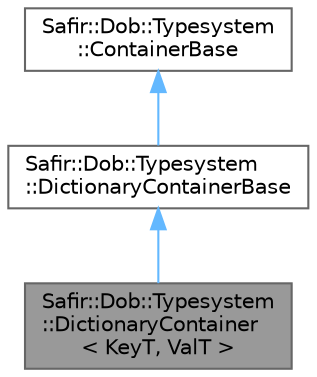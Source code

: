 digraph "Safir::Dob::Typesystem::DictionaryContainer&lt; KeyT, ValT &gt;"
{
 // LATEX_PDF_SIZE
  bgcolor="transparent";
  edge [fontname=Helvetica,fontsize=10,labelfontname=Helvetica,labelfontsize=10];
  node [fontname=Helvetica,fontsize=10,shape=box,height=0.2,width=0.4];
  Node1 [label="Safir::Dob::Typesystem\l::DictionaryContainer\l\< KeyT, ValT \>",height=0.2,width=0.4,color="gray40", fillcolor="grey60", style="filled", fontcolor="black",tooltip="Container class for dictionaries of key value pairs."];
  Node2 -> Node1 [dir="back",color="steelblue1",style="solid"];
  Node2 [label="Safir::Dob::Typesystem\l::DictionaryContainerBase",height=0.2,width=0.4,color="gray40", fillcolor="white", style="filled",URL="$a01423.html",tooltip="Base class for all dictionary containers."];
  Node3 -> Node2 [dir="back",color="steelblue1",style="solid"];
  Node3 [label="Safir::Dob::Typesystem\l::ContainerBase",height=0.2,width=0.4,color="gray40", fillcolor="white", style="filled",URL="$a01399.html",tooltip="Base class for all Containers."];
}
